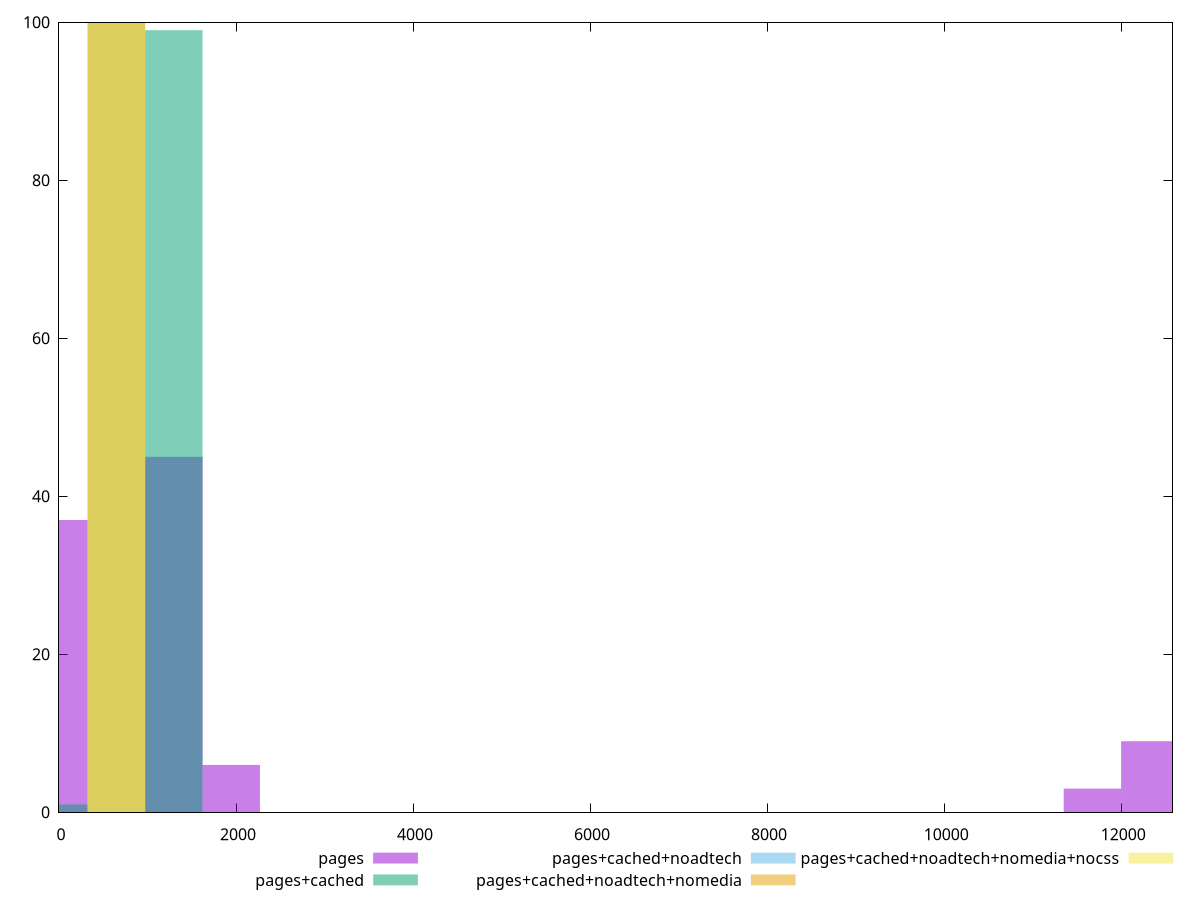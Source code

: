 reset

$pages <<EOF
0 37
1297.2312515641506 45
1945.846877346226 6
12323.696889859431 9
11675.081264077355 3
EOF

$pagesCached <<EOF
0 1
1297.2312515641506 99
EOF

$pagesCachedNoadtech <<EOF
648.6156257820753 100
EOF

$pagesCachedNoadtechNomedia <<EOF
648.6156257820753 100
EOF

$pagesCachedNoadtechNomediaNocss <<EOF
648.6156257820753 100
EOF

set key outside below
set boxwidth 648.6156257820753
set xrange [0:12580]
set yrange [0:100]
set trange [0:100]
set style fill transparent solid 0.5 noborder
set terminal svg size 640, 530 enhanced background rgb 'white'
set output "report_00009_2021-02-08T22-37-41.559Z/uses-rel-preload/comparison/histogram/all_raw.svg"

plot $pages title "pages" with boxes, \
     $pagesCached title "pages+cached" with boxes, \
     $pagesCachedNoadtech title "pages+cached+noadtech" with boxes, \
     $pagesCachedNoadtechNomedia title "pages+cached+noadtech+nomedia" with boxes, \
     $pagesCachedNoadtechNomediaNocss title "pages+cached+noadtech+nomedia+nocss" with boxes

reset
